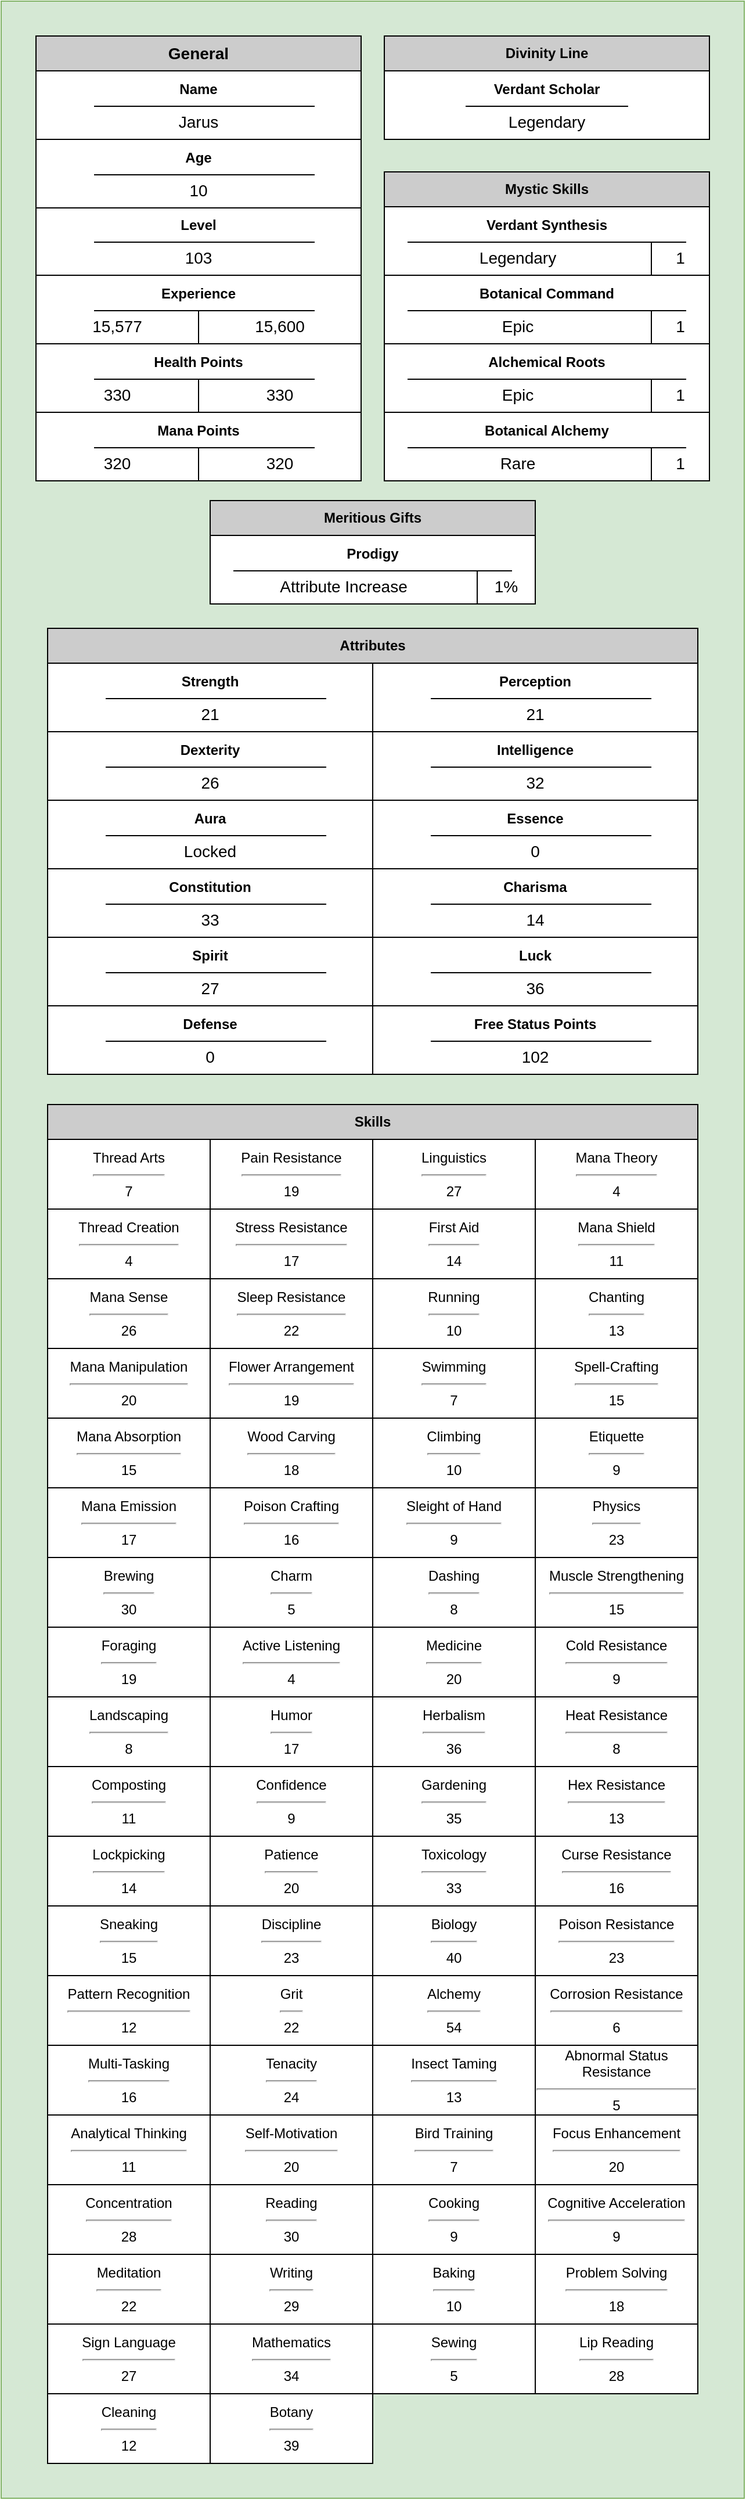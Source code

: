 <mxfile>
    <diagram id="DT52jx-p1epTQN54pfV6" name="Page-1">
        <mxGraphModel dx="808" dy="614" grid="1" gridSize="10" guides="1" tooltips="1" connect="1" arrows="1" fold="1" page="1" pageScale="1" pageWidth="850" pageHeight="1100" math="0" shadow="0">
            <root>
                <mxCell id="0"/>
                <mxCell id="1" parent="0"/>
                <mxCell id="2" value="" style="rounded=0;whiteSpace=wrap;html=1;fillColor=#FFFFFF;strokeColor=#82b366;" parent="1" vertex="1">
                    <mxGeometry x="40" y="40" width="640" height="2150" as="geometry"/>
                </mxCell>
                <mxCell id="3" value="" style="rounded=0;whiteSpace=wrap;html=1;fillColor=#d5e8d4;strokeColor=#82b366;" parent="1" vertex="1">
                    <mxGeometry x="40" y="40" width="640" height="2150" as="geometry"/>
                </mxCell>
                <mxCell id="4" value="&lt;b&gt;&lt;font style=&quot;font-size: 14px;&quot; color=&quot;#000000&quot;&gt;General&lt;/font&gt;&lt;/b&gt;" style="rounded=1;whiteSpace=wrap;html=1;fillColor=#CCCCCC;strokeColor=#000000;arcSize=0;" parent="1" vertex="1">
                    <mxGeometry x="70" y="70" width="280" height="30" as="geometry"/>
                </mxCell>
                <mxCell id="5" value="&lt;b&gt;Attributes&lt;/b&gt;" style="rounded=1;whiteSpace=wrap;html=1;fillColor=#CCCCCC;strokeColor=#000000;fontColor=#000000;arcSize=0;" parent="1" vertex="1">
                    <mxGeometry x="80" y="580" width="560" height="30" as="geometry"/>
                </mxCell>
                <mxCell id="6" value="&lt;b&gt;&lt;font color=&quot;#000000&quot;&gt;Divinity Line&lt;/font&gt;&lt;/b&gt;" style="rounded=1;whiteSpace=wrap;html=1;fillColor=#CCCCCC;strokeColor=#000000;arcSize=0;" parent="1" vertex="1">
                    <mxGeometry x="370" y="70" width="280" height="30" as="geometry"/>
                </mxCell>
                <mxCell id="7" value="&lt;font style=&quot;font-size: 14px;&quot; color=&quot;#000000&quot;&gt;Jarus&lt;/font&gt;" style="shape=partialRectangle;whiteSpace=wrap;html=1;bottom=1;right=1;left=1;top=0;fillColor=#FFFFFF;routingCenterX=-0.5;shadow=0;comic=0;strokeColor=#000000;fontSize=17;" parent="1" vertex="1">
                    <mxGeometry x="70" y="129" width="280" height="30" as="geometry"/>
                </mxCell>
                <mxCell id="8" value="&lt;font size=&quot;1&quot; style=&quot;&quot; color=&quot;#000000&quot;&gt;&lt;b style=&quot;font-size: 12px;&quot;&gt;Name&lt;/b&gt;&lt;/font&gt;" style="shape=partialRectangle;whiteSpace=wrap;html=1;bottom=1;right=1;left=1;top=0;fillColor=#FFFFFF;routingCenterX=-0.5;shadow=0;comic=0;strokeColor=#000000;fontSize=17;direction=west;" parent="1" vertex="1">
                    <mxGeometry x="70" y="100" width="280" height="30" as="geometry"/>
                </mxCell>
                <mxCell id="9" value="" style="line;strokeWidth=1;html=1;shadow=0;comic=0;strokeColor=#000000;fontSize=17;fillColor=#FFFFFF;" parent="1" vertex="1">
                    <mxGeometry x="120" y="130" width="190" height="1" as="geometry"/>
                </mxCell>
                <mxCell id="10" value="&lt;font style=&quot;font-size: 14px;&quot; color=&quot;#000000&quot;&gt;Legendary&lt;/font&gt;" style="shape=partialRectangle;whiteSpace=wrap;html=1;bottom=1;right=1;left=1;top=0;fillColor=#FFFFFF;routingCenterX=-0.5;shadow=0;comic=0;strokeColor=#000000;fontSize=17;" parent="1" vertex="1">
                    <mxGeometry x="370" y="129" width="280" height="30" as="geometry"/>
                </mxCell>
                <mxCell id="11" value="&lt;font size=&quot;1&quot; style=&quot;&quot; color=&quot;#000000&quot;&gt;&lt;b style=&quot;font-size: 12px;&quot;&gt;Verdant Scholar&lt;/b&gt;&lt;/font&gt;" style="shape=partialRectangle;whiteSpace=wrap;html=1;bottom=1;right=1;left=1;top=0;fillColor=#FFFFFF;routingCenterX=-0.5;shadow=0;comic=0;strokeColor=#000000;fontSize=17;direction=west;" parent="1" vertex="1">
                    <mxGeometry x="370" y="100" width="280" height="30" as="geometry"/>
                </mxCell>
                <mxCell id="12" value="" style="line;strokeWidth=1;html=1;shadow=0;comic=0;strokeColor=#000000;fontSize=17;fillColor=#FFFFFF;" parent="1" vertex="1">
                    <mxGeometry x="440" y="130" width="140" height="1" as="geometry"/>
                </mxCell>
                <mxCell id="13" value="&lt;font style=&quot;font-size: 14px;&quot; color=&quot;#000000&quot;&gt;103&lt;/font&gt;" style="shape=partialRectangle;whiteSpace=wrap;html=1;bottom=1;right=1;left=1;top=0;fillColor=#FFFFFF;routingCenterX=-0.5;shadow=0;comic=0;strokeColor=#000000;fontSize=17;" parent="1" vertex="1">
                    <mxGeometry x="70" y="246" width="280" height="30" as="geometry"/>
                </mxCell>
                <mxCell id="14" value="&lt;font size=&quot;1&quot; style=&quot;&quot; color=&quot;#000000&quot;&gt;&lt;b style=&quot;font-size: 12px;&quot;&gt;Level&lt;/b&gt;&lt;/font&gt;" style="shape=partialRectangle;whiteSpace=wrap;html=1;bottom=1;right=1;left=1;top=0;fillColor=#FFFFFF;routingCenterX=-0.5;shadow=0;comic=0;strokeColor=#000000;fontSize=17;direction=west;" parent="1" vertex="1">
                    <mxGeometry x="70" y="217" width="280" height="30" as="geometry"/>
                </mxCell>
                <mxCell id="15" value="" style="line;strokeWidth=1;html=1;shadow=0;comic=0;strokeColor=#000000;fontSize=17;fillColor=#FFFFFF;" parent="1" vertex="1">
                    <mxGeometry x="120" y="247" width="190" height="1" as="geometry"/>
                </mxCell>
                <mxCell id="16" value="15,600" style="shape=partialRectangle;whiteSpace=wrap;html=1;bottom=1;right=1;left=1;top=0;fillColor=#FFFFFF;routingCenterX=-0.5;shadow=0;comic=0;strokeColor=#000000;strokeWidth=1;fontSize=14;fontColor=#000000;" parent="1" vertex="1">
                    <mxGeometry x="210" y="305" width="140" height="30" as="geometry"/>
                </mxCell>
                <mxCell id="17" value="15,577" style="shape=partialRectangle;whiteSpace=wrap;html=1;bottom=1;right=1;left=1;top=0;fillColor=#FFFFFF;routingCenterX=-0.5;shadow=0;comic=0;strokeColor=#000000;strokeWidth=1;fontSize=14;fontColor=#000000;" parent="1" vertex="1">
                    <mxGeometry x="70" y="305" width="140" height="30" as="geometry"/>
                </mxCell>
                <mxCell id="18" value="" style="line;strokeWidth=1;html=1;shadow=0;comic=0;strokeColor=#000000;fontSize=17;fillColor=#FFFFFF;" parent="1" vertex="1">
                    <mxGeometry x="120" y="306" width="190" height="1" as="geometry"/>
                </mxCell>
                <mxCell id="19" value="&lt;font size=&quot;1&quot; style=&quot;&quot; color=&quot;#000000&quot;&gt;&lt;b style=&quot;font-size: 12px;&quot;&gt;Experience&lt;/b&gt;&lt;/font&gt;" style="shape=partialRectangle;whiteSpace=wrap;html=1;bottom=1;right=1;left=1;top=0;fillColor=#FFFFFF;routingCenterX=-0.5;shadow=0;comic=0;strokeColor=#000000;fontSize=17;direction=west;" parent="1" vertex="1">
                    <mxGeometry x="70" y="276" width="280" height="30" as="geometry"/>
                </mxCell>
                <mxCell id="20" value="330" style="shape=partialRectangle;whiteSpace=wrap;html=1;bottom=1;right=1;left=1;top=0;fillColor=#FFFFFF;routingCenterX=-0.5;shadow=0;comic=0;strokeColor=#000000;strokeWidth=1;fontSize=14;fontColor=#000000;" parent="1" vertex="1">
                    <mxGeometry x="210" y="364" width="140" height="30" as="geometry"/>
                </mxCell>
                <mxCell id="21" value="330" style="shape=partialRectangle;whiteSpace=wrap;html=1;bottom=1;right=1;left=1;top=0;fillColor=#FFFFFF;routingCenterX=-0.5;shadow=0;comic=0;strokeColor=#000000;strokeWidth=1;fontSize=14;fontColor=#000000;" parent="1" vertex="1">
                    <mxGeometry x="70" y="364" width="140" height="30" as="geometry"/>
                </mxCell>
                <mxCell id="22" value="" style="line;strokeWidth=1;html=1;shadow=0;comic=0;strokeColor=#000000;fontSize=17;fillColor=#FFFFFF;" parent="1" vertex="1">
                    <mxGeometry x="120" y="365" width="190" height="1" as="geometry"/>
                </mxCell>
                <mxCell id="23" value="&lt;font size=&quot;1&quot; style=&quot;&quot; color=&quot;#000000&quot;&gt;&lt;b style=&quot;font-size: 12px;&quot;&gt;Health Points&lt;/b&gt;&lt;/font&gt;" style="shape=partialRectangle;whiteSpace=wrap;html=1;bottom=1;right=1;left=1;top=0;fillColor=#FFFFFF;routingCenterX=-0.5;shadow=0;comic=0;strokeColor=#000000;fontSize=17;direction=west;" parent="1" vertex="1">
                    <mxGeometry x="70" y="335" width="280" height="30" as="geometry"/>
                </mxCell>
                <mxCell id="24" value="320" style="shape=partialRectangle;whiteSpace=wrap;html=1;bottom=1;right=1;left=1;top=0;fillColor=#FFFFFF;routingCenterX=-0.5;shadow=0;comic=0;strokeColor=#000000;strokeWidth=1;fontSize=14;fontColor=#000000;" parent="1" vertex="1">
                    <mxGeometry x="210" y="423" width="140" height="30" as="geometry"/>
                </mxCell>
                <mxCell id="25" value="320" style="shape=partialRectangle;whiteSpace=wrap;html=1;bottom=1;right=1;left=1;top=0;fillColor=#FFFFFF;routingCenterX=-0.5;shadow=0;comic=0;strokeColor=#000000;strokeWidth=1;fontSize=14;fontColor=#000000;" parent="1" vertex="1">
                    <mxGeometry x="70" y="423" width="140" height="30" as="geometry"/>
                </mxCell>
                <mxCell id="26" value="" style="line;strokeWidth=1;html=1;shadow=0;comic=0;strokeColor=#000000;fontSize=17;fillColor=#FFFFFF;" parent="1" vertex="1">
                    <mxGeometry x="120" y="424" width="190" height="1" as="geometry"/>
                </mxCell>
                <mxCell id="27" value="&lt;font size=&quot;1&quot; style=&quot;&quot; color=&quot;#000000&quot;&gt;&lt;b style=&quot;font-size: 12px;&quot;&gt;Mana Points&lt;/b&gt;&lt;/font&gt;" style="shape=partialRectangle;whiteSpace=wrap;html=1;bottom=1;right=1;left=1;top=0;fillColor=#FFFFFF;routingCenterX=-0.5;shadow=0;comic=0;strokeColor=#000000;fontSize=17;direction=west;" parent="1" vertex="1">
                    <mxGeometry x="70" y="394" width="280" height="30" as="geometry"/>
                </mxCell>
                <mxCell id="28" value="1" style="shape=partialRectangle;whiteSpace=wrap;html=1;bottom=1;right=1;left=1;top=0;fillColor=#FFFFFF;routingCenterX=-0.5;shadow=0;comic=0;strokeColor=#000000;strokeWidth=1;fontSize=14;fontColor=#000000;" parent="1" vertex="1">
                    <mxGeometry x="600" y="246" width="50" height="30" as="geometry"/>
                </mxCell>
                <mxCell id="29" value="Legendary" style="shape=partialRectangle;whiteSpace=wrap;html=1;bottom=1;right=1;left=1;top=0;fillColor=#FFFFFF;routingCenterX=-0.5;shadow=0;comic=0;strokeColor=#000000;strokeWidth=1;fontSize=14;fontColor=#000000;" parent="1" vertex="1">
                    <mxGeometry x="370" y="246" width="230" height="30" as="geometry"/>
                </mxCell>
                <mxCell id="30" value="&lt;font size=&quot;1&quot; style=&quot;&quot; color=&quot;#000000&quot;&gt;&lt;b style=&quot;font-size: 12px;&quot;&gt;Verdant Synthesis&lt;/b&gt;&lt;/font&gt;" style="shape=partialRectangle;whiteSpace=wrap;html=1;bottom=1;right=1;left=1;top=0;fillColor=#FFFFFF;routingCenterX=-0.5;shadow=0;comic=0;strokeColor=#000000;fontSize=17;direction=west;" parent="1" vertex="1">
                    <mxGeometry x="370" y="217" width="280" height="30" as="geometry"/>
                </mxCell>
                <mxCell id="31" value="" style="line;strokeWidth=1;html=1;shadow=0;comic=0;strokeColor=#000000;fontSize=17;fillColor=#FFFFFF;" parent="1" vertex="1">
                    <mxGeometry x="390" y="247" width="240" height="1" as="geometry"/>
                </mxCell>
                <mxCell id="32" value="1" style="shape=partialRectangle;whiteSpace=wrap;html=1;bottom=1;right=1;left=1;top=0;fillColor=#FFFFFF;routingCenterX=-0.5;shadow=0;comic=0;strokeColor=#000000;strokeWidth=1;fontSize=14;fontColor=#000000;" parent="1" vertex="1">
                    <mxGeometry x="600" y="305" width="50" height="30" as="geometry"/>
                </mxCell>
                <mxCell id="33" value="Epic" style="shape=partialRectangle;whiteSpace=wrap;html=1;bottom=1;right=1;left=1;top=0;fillColor=#FFFFFF;routingCenterX=-0.5;shadow=0;comic=0;strokeColor=#000000;strokeWidth=1;fontSize=14;fontColor=#000000;" parent="1" vertex="1">
                    <mxGeometry x="370" y="305" width="230" height="30" as="geometry"/>
                </mxCell>
                <mxCell id="34" value="&lt;font size=&quot;1&quot; style=&quot;&quot; color=&quot;#000000&quot;&gt;&lt;b style=&quot;font-size: 12px;&quot;&gt;Botanical Command&lt;/b&gt;&lt;/font&gt;" style="shape=partialRectangle;whiteSpace=wrap;html=1;bottom=1;right=1;left=1;top=0;fillColor=#FFFFFF;routingCenterX=-0.5;shadow=0;comic=0;strokeColor=#000000;fontSize=17;direction=west;" parent="1" vertex="1">
                    <mxGeometry x="370" y="276" width="280" height="30" as="geometry"/>
                </mxCell>
                <mxCell id="35" value="" style="line;strokeWidth=1;html=1;shadow=0;comic=0;strokeColor=#000000;fontSize=17;fillColor=#FFFFFF;" parent="1" vertex="1">
                    <mxGeometry x="390" y="306" width="240" height="1" as="geometry"/>
                </mxCell>
                <mxCell id="36" value="1" style="shape=partialRectangle;whiteSpace=wrap;html=1;bottom=1;right=1;left=1;top=0;fillColor=#FFFFFF;routingCenterX=-0.5;shadow=0;comic=0;strokeColor=#000000;strokeWidth=1;fontSize=14;fontColor=#000000;" parent="1" vertex="1">
                    <mxGeometry x="600" y="364" width="50" height="30" as="geometry"/>
                </mxCell>
                <mxCell id="37" value="Epic" style="shape=partialRectangle;whiteSpace=wrap;html=1;bottom=1;right=1;left=1;top=0;fillColor=#FFFFFF;routingCenterX=-0.5;shadow=0;comic=0;strokeColor=#000000;strokeWidth=1;fontSize=14;fontColor=#000000;" parent="1" vertex="1">
                    <mxGeometry x="370" y="364" width="230" height="30" as="geometry"/>
                </mxCell>
                <mxCell id="38" value="&lt;font size=&quot;1&quot; style=&quot;&quot; color=&quot;#000000&quot;&gt;&lt;b style=&quot;font-size: 12px;&quot;&gt;Alchemical Roots&lt;/b&gt;&lt;/font&gt;" style="shape=partialRectangle;whiteSpace=wrap;html=1;bottom=1;right=1;left=1;top=0;fillColor=#FFFFFF;routingCenterX=-0.5;shadow=0;comic=0;strokeColor=#000000;fontSize=17;direction=west;" parent="1" vertex="1">
                    <mxGeometry x="370" y="335" width="280" height="30" as="geometry"/>
                </mxCell>
                <mxCell id="39" value="" style="line;strokeWidth=1;html=1;shadow=0;comic=0;strokeColor=#000000;fontSize=17;fillColor=#FFFFFF;" parent="1" vertex="1">
                    <mxGeometry x="390" y="365" width="240" height="1" as="geometry"/>
                </mxCell>
                <mxCell id="40" value="&lt;b&gt;&lt;font color=&quot;#000000&quot;&gt;Mystic Skills&lt;/font&gt;&lt;/b&gt;" style="rounded=1;whiteSpace=wrap;html=1;fillColor=#CCCCCC;strokeColor=#000000;arcSize=0;" parent="1" vertex="1">
                    <mxGeometry x="370" y="187" width="280" height="30" as="geometry"/>
                </mxCell>
                <mxCell id="41" value="&lt;font style=&quot;font-size: 14px;&quot; color=&quot;#000000&quot;&gt;21&lt;/font&gt;" style="shape=partialRectangle;whiteSpace=wrap;html=1;bottom=1;right=1;left=1;top=0;fillColor=#FFFFFF;routingCenterX=-0.5;shadow=0;comic=0;strokeColor=#000000;fontSize=17;" parent="1" vertex="1">
                    <mxGeometry x="80" y="639" width="280" height="30" as="geometry"/>
                </mxCell>
                <mxCell id="42" value="&lt;font size=&quot;1&quot; style=&quot;&quot; color=&quot;#000000&quot;&gt;&lt;b style=&quot;font-size: 12px;&quot;&gt;Strength&lt;/b&gt;&lt;/font&gt;" style="shape=partialRectangle;whiteSpace=wrap;html=1;bottom=1;right=1;left=1;top=0;fillColor=#FFFFFF;routingCenterX=-0.5;shadow=0;comic=0;strokeColor=#000000;fontSize=17;direction=west;" parent="1" vertex="1">
                    <mxGeometry x="80" y="610" width="280" height="30" as="geometry"/>
                </mxCell>
                <mxCell id="43" value="" style="line;strokeWidth=1;html=1;shadow=0;comic=0;strokeColor=#000000;fontSize=17;fillColor=#FFFFFF;" parent="1" vertex="1">
                    <mxGeometry x="130" y="640" width="190" height="1" as="geometry"/>
                </mxCell>
                <mxCell id="44" value="&lt;font color=&quot;#000000&quot;&gt;&lt;span style=&quot;font-size: 14px;&quot;&gt;26&lt;/span&gt;&lt;/font&gt;" style="shape=partialRectangle;whiteSpace=wrap;html=1;bottom=1;right=1;left=1;top=0;fillColor=#FFFFFF;routingCenterX=-0.5;shadow=0;comic=0;strokeColor=#000000;fontSize=17;" parent="1" vertex="1">
                    <mxGeometry x="80" y="698" width="280" height="30" as="geometry"/>
                </mxCell>
                <mxCell id="45" value="&lt;font size=&quot;1&quot; style=&quot;&quot; color=&quot;#000000&quot;&gt;&lt;b style=&quot;font-size: 12px;&quot;&gt;Dexterity&lt;/b&gt;&lt;/font&gt;" style="shape=partialRectangle;whiteSpace=wrap;html=1;bottom=1;right=1;left=1;top=0;fillColor=#FFFFFF;routingCenterX=-0.5;shadow=0;comic=0;strokeColor=#000000;fontSize=17;direction=west;" parent="1" vertex="1">
                    <mxGeometry x="80" y="669" width="280" height="30" as="geometry"/>
                </mxCell>
                <mxCell id="46" value="" style="line;strokeWidth=1;html=1;shadow=0;comic=0;strokeColor=#000000;fontSize=17;fillColor=#FFFFFF;" parent="1" vertex="1">
                    <mxGeometry x="130" y="699" width="190" height="1" as="geometry"/>
                </mxCell>
                <mxCell id="47" value="&lt;font style=&quot;font-size: 14px;&quot; color=&quot;#000000&quot;&gt;Locked&lt;/font&gt;" style="shape=partialRectangle;whiteSpace=wrap;html=1;bottom=1;right=1;left=1;top=0;fillColor=#FFFFFF;routingCenterX=-0.5;shadow=0;comic=0;strokeColor=#000000;fontSize=17;" parent="1" vertex="1">
                    <mxGeometry x="80" y="757" width="280" height="30" as="geometry"/>
                </mxCell>
                <mxCell id="48" value="&lt;font size=&quot;1&quot; style=&quot;&quot; color=&quot;#000000&quot;&gt;&lt;b style=&quot;font-size: 12px;&quot;&gt;Aura&lt;/b&gt;&lt;/font&gt;" style="shape=partialRectangle;whiteSpace=wrap;html=1;bottom=1;right=1;left=1;top=0;fillColor=#FFFFFF;routingCenterX=-0.5;shadow=0;comic=0;strokeColor=#000000;fontSize=17;direction=west;" parent="1" vertex="1">
                    <mxGeometry x="80" y="728" width="280" height="30" as="geometry"/>
                </mxCell>
                <mxCell id="49" value="" style="line;strokeWidth=1;html=1;shadow=0;comic=0;strokeColor=#000000;fontSize=17;fillColor=#FFFFFF;" parent="1" vertex="1">
                    <mxGeometry x="130" y="758" width="190" height="1" as="geometry"/>
                </mxCell>
                <mxCell id="50" value="&lt;font style=&quot;font-size: 14px;&quot; color=&quot;#000000&quot;&gt;21&lt;/font&gt;" style="shape=partialRectangle;whiteSpace=wrap;html=1;bottom=1;right=1;left=1;top=0;fillColor=#FFFFFF;routingCenterX=-0.5;shadow=0;comic=0;strokeColor=#000000;fontSize=17;" parent="1" vertex="1">
                    <mxGeometry x="360" y="639" width="280" height="30" as="geometry"/>
                </mxCell>
                <mxCell id="51" value="&lt;font size=&quot;1&quot; style=&quot;&quot; color=&quot;#000000&quot;&gt;&lt;b style=&quot;font-size: 12px;&quot;&gt;Perception&lt;/b&gt;&lt;/font&gt;" style="shape=partialRectangle;whiteSpace=wrap;html=1;bottom=1;right=1;left=1;top=0;fillColor=#FFFFFF;routingCenterX=-0.5;shadow=0;comic=0;strokeColor=#000000;fontSize=17;direction=west;gradientColor=none;gradientDirection=west;" parent="1" vertex="1">
                    <mxGeometry x="360" y="610" width="280" height="30" as="geometry"/>
                </mxCell>
                <mxCell id="52" value="" style="line;strokeWidth=1;html=1;shadow=0;comic=0;strokeColor=#000000;fontSize=17;fillColor=#FFFFFF;" parent="1" vertex="1">
                    <mxGeometry x="410" y="640" width="190" height="1" as="geometry"/>
                </mxCell>
                <mxCell id="53" value="&lt;font style=&quot;font-size: 14px;&quot; color=&quot;#000000&quot;&gt;32&lt;/font&gt;" style="shape=partialRectangle;whiteSpace=wrap;html=1;bottom=1;right=1;left=1;top=0;fillColor=#FFFFFF;routingCenterX=-0.5;shadow=0;comic=0;strokeColor=#000000;fontSize=17;" parent="1" vertex="1">
                    <mxGeometry x="360" y="698" width="280" height="30" as="geometry"/>
                </mxCell>
                <mxCell id="54" value="&lt;font size=&quot;1&quot; style=&quot;&quot; color=&quot;#000000&quot;&gt;&lt;b style=&quot;font-size: 12px;&quot;&gt;Intelligence&lt;/b&gt;&lt;/font&gt;" style="shape=partialRectangle;whiteSpace=wrap;html=1;bottom=1;right=1;left=1;top=0;fillColor=#FFFFFF;routingCenterX=-0.5;shadow=0;comic=0;strokeColor=#000000;fontSize=17;direction=west;" parent="1" vertex="1">
                    <mxGeometry x="360" y="669" width="280" height="30" as="geometry"/>
                </mxCell>
                <mxCell id="55" value="" style="line;strokeWidth=1;html=1;shadow=0;comic=0;strokeColor=#000000;fontSize=17;fillColor=#FFFFFF;" parent="1" vertex="1">
                    <mxGeometry x="410" y="699" width="190" height="1" as="geometry"/>
                </mxCell>
                <mxCell id="56" value="&lt;font style=&quot;font-size: 14px;&quot; color=&quot;#000000&quot;&gt;0&lt;/font&gt;" style="shape=partialRectangle;whiteSpace=wrap;html=1;bottom=1;right=1;left=1;top=0;fillColor=#FFFFFF;routingCenterX=-0.5;shadow=0;comic=0;strokeColor=#000000;fontSize=17;" parent="1" vertex="1">
                    <mxGeometry x="360" y="757" width="280" height="30" as="geometry"/>
                </mxCell>
                <mxCell id="57" value="&lt;font size=&quot;1&quot; style=&quot;&quot; color=&quot;#000000&quot;&gt;&lt;b style=&quot;font-size: 12px;&quot;&gt;Essence&lt;/b&gt;&lt;/font&gt;" style="shape=partialRectangle;whiteSpace=wrap;html=1;bottom=1;right=1;left=1;top=0;fillColor=#FFFFFF;routingCenterX=-0.5;shadow=0;comic=0;strokeColor=#000000;fontSize=17;direction=west;" parent="1" vertex="1">
                    <mxGeometry x="360" y="728" width="280" height="30" as="geometry"/>
                </mxCell>
                <mxCell id="58" value="" style="line;strokeWidth=1;html=1;shadow=0;comic=0;strokeColor=#000000;fontSize=17;fillColor=#FFFFFF;" parent="1" vertex="1">
                    <mxGeometry x="410" y="758" width="190" height="1" as="geometry"/>
                </mxCell>
                <mxCell id="59" value="&lt;font style=&quot;font-size: 14px;&quot; color=&quot;#000000&quot;&gt;33&lt;/font&gt;" style="shape=partialRectangle;whiteSpace=wrap;html=1;bottom=1;right=1;left=1;top=0;fillColor=#FFFFFF;routingCenterX=-0.5;shadow=0;comic=0;strokeColor=#000000;fontSize=17;" parent="1" vertex="1">
                    <mxGeometry x="80" y="816" width="280" height="30" as="geometry"/>
                </mxCell>
                <mxCell id="60" value="&lt;font size=&quot;1&quot; style=&quot;&quot; color=&quot;#000000&quot;&gt;&lt;b style=&quot;font-size: 12px;&quot;&gt;Constitution&lt;/b&gt;&lt;/font&gt;" style="shape=partialRectangle;whiteSpace=wrap;html=1;bottom=1;right=1;left=1;top=0;fillColor=#FFFFFF;routingCenterX=-0.5;shadow=0;comic=0;strokeColor=#000000;fontSize=17;direction=west;" parent="1" vertex="1">
                    <mxGeometry x="80" y="787" width="280" height="30" as="geometry"/>
                </mxCell>
                <mxCell id="61" value="" style="line;strokeWidth=1;html=1;shadow=0;comic=0;strokeColor=#000000;fontSize=17;fillColor=#FFFFFF;" parent="1" vertex="1">
                    <mxGeometry x="130" y="817" width="190" height="1" as="geometry"/>
                </mxCell>
                <mxCell id="62" value="&lt;font color=&quot;#000000&quot;&gt;&lt;span style=&quot;font-size: 14px;&quot;&gt;27&lt;/span&gt;&lt;/font&gt;" style="shape=partialRectangle;whiteSpace=wrap;html=1;bottom=1;right=1;left=1;top=0;fillColor=#FFFFFF;routingCenterX=-0.5;shadow=0;comic=0;strokeColor=#000000;fontSize=17;" parent="1" vertex="1">
                    <mxGeometry x="80" y="875" width="280" height="30" as="geometry"/>
                </mxCell>
                <mxCell id="63" value="&lt;font size=&quot;1&quot; style=&quot;&quot; color=&quot;#000000&quot;&gt;&lt;b style=&quot;font-size: 12px;&quot;&gt;Spirit&lt;/b&gt;&lt;/font&gt;" style="shape=partialRectangle;whiteSpace=wrap;html=1;bottom=1;right=1;left=1;top=0;fillColor=#FFFFFF;routingCenterX=-0.5;shadow=0;comic=0;strokeColor=#000000;fontSize=17;direction=west;" parent="1" vertex="1">
                    <mxGeometry x="80" y="846" width="280" height="30" as="geometry"/>
                </mxCell>
                <mxCell id="64" value="" style="line;strokeWidth=1;html=1;shadow=0;comic=0;strokeColor=#000000;fontSize=17;fillColor=#FFFFFF;" parent="1" vertex="1">
                    <mxGeometry x="130" y="876" width="190" height="1" as="geometry"/>
                </mxCell>
                <mxCell id="65" value="&lt;font style=&quot;font-size: 14px;&quot; color=&quot;#000000&quot;&gt;0&lt;/font&gt;" style="shape=partialRectangle;whiteSpace=wrap;html=1;bottom=1;right=1;left=1;top=0;fillColor=#FFFFFF;routingCenterX=-0.5;shadow=0;comic=0;strokeColor=#000000;fontSize=17;" parent="1" vertex="1">
                    <mxGeometry x="80" y="934" width="280" height="30" as="geometry"/>
                </mxCell>
                <mxCell id="66" value="&lt;font size=&quot;1&quot; style=&quot;&quot; color=&quot;#000000&quot;&gt;&lt;b style=&quot;font-size: 12px;&quot;&gt;Defense&lt;/b&gt;&lt;/font&gt;" style="shape=partialRectangle;whiteSpace=wrap;html=1;bottom=1;right=1;left=1;top=0;fillColor=#FFFFFF;routingCenterX=-0.5;shadow=0;comic=0;strokeColor=#000000;fontSize=17;direction=west;" parent="1" vertex="1">
                    <mxGeometry x="80" y="905" width="280" height="30" as="geometry"/>
                </mxCell>
                <mxCell id="67" value="" style="line;strokeWidth=1;html=1;shadow=0;comic=0;strokeColor=#000000;fontSize=17;fillColor=#FFFFFF;" parent="1" vertex="1">
                    <mxGeometry x="130" y="935" width="190" height="1" as="geometry"/>
                </mxCell>
                <mxCell id="68" value="&lt;font style=&quot;font-size: 14px;&quot; color=&quot;#000000&quot;&gt;14&lt;/font&gt;" style="shape=partialRectangle;whiteSpace=wrap;html=1;bottom=1;right=1;left=1;top=0;fillColor=#FFFFFF;routingCenterX=-0.5;shadow=0;comic=0;strokeColor=#000000;fontSize=17;" parent="1" vertex="1">
                    <mxGeometry x="360" y="816" width="280" height="30" as="geometry"/>
                </mxCell>
                <mxCell id="69" value="&lt;font size=&quot;1&quot; style=&quot;&quot; color=&quot;#000000&quot;&gt;&lt;b style=&quot;font-size: 12px;&quot;&gt;Charisma&lt;/b&gt;&lt;/font&gt;" style="shape=partialRectangle;whiteSpace=wrap;html=1;bottom=1;right=1;left=1;top=0;fillColor=#FFFFFF;routingCenterX=-0.5;shadow=0;comic=0;strokeColor=#000000;fontSize=17;direction=west;" parent="1" vertex="1">
                    <mxGeometry x="360" y="787" width="280" height="30" as="geometry"/>
                </mxCell>
                <mxCell id="70" value="" style="line;strokeWidth=1;html=1;shadow=0;comic=0;strokeColor=#000000;fontSize=17;fillColor=#FFFFFF;" parent="1" vertex="1">
                    <mxGeometry x="410" y="817" width="190" height="1" as="geometry"/>
                </mxCell>
                <mxCell id="71" value="&lt;font style=&quot;font-size: 14px;&quot; color=&quot;#000000&quot;&gt;36&lt;/font&gt;" style="shape=partialRectangle;whiteSpace=wrap;html=1;bottom=1;right=1;left=1;top=0;fillColor=#FFFFFF;routingCenterX=-0.5;shadow=0;comic=0;strokeColor=#000000;fontSize=17;" parent="1" vertex="1">
                    <mxGeometry x="360" y="875" width="280" height="30" as="geometry"/>
                </mxCell>
                <mxCell id="72" value="&lt;font size=&quot;1&quot; style=&quot;&quot; color=&quot;#000000&quot;&gt;&lt;b style=&quot;font-size: 12px;&quot;&gt;Luck&lt;/b&gt;&lt;/font&gt;" style="shape=partialRectangle;whiteSpace=wrap;html=1;bottom=1;right=1;left=1;top=0;fillColor=#FFFFFF;routingCenterX=-0.5;shadow=0;comic=0;strokeColor=#000000;fontSize=17;direction=west;" parent="1" vertex="1">
                    <mxGeometry x="360" y="846" width="280" height="30" as="geometry"/>
                </mxCell>
                <mxCell id="73" value="" style="line;strokeWidth=1;html=1;shadow=0;comic=0;strokeColor=#000000;fontSize=17;fillColor=#FFFFFF;" parent="1" vertex="1">
                    <mxGeometry x="410" y="876" width="190" height="1" as="geometry"/>
                </mxCell>
                <mxCell id="74" value="&lt;font style=&quot;font-size: 14px;&quot; color=&quot;#000000&quot;&gt;102&lt;/font&gt;" style="shape=partialRectangle;whiteSpace=wrap;html=1;bottom=1;right=1;left=1;top=0;fillColor=#FFFFFF;routingCenterX=-0.5;shadow=0;comic=0;strokeColor=#000000;fontSize=17;" parent="1" vertex="1">
                    <mxGeometry x="360" y="934" width="280" height="30" as="geometry"/>
                </mxCell>
                <mxCell id="75" value="&lt;font size=&quot;1&quot; style=&quot;&quot; color=&quot;#000000&quot;&gt;&lt;b style=&quot;font-size: 12px;&quot;&gt;Free Status Points&lt;/b&gt;&lt;/font&gt;" style="shape=partialRectangle;whiteSpace=wrap;html=1;bottom=1;right=1;left=1;top=0;fillColor=#FFFFFF;routingCenterX=-0.5;shadow=0;comic=0;strokeColor=#000000;fontSize=17;direction=west;" parent="1" vertex="1">
                    <mxGeometry x="360" y="905" width="280" height="30" as="geometry"/>
                </mxCell>
                <mxCell id="76" value="" style="line;strokeWidth=1;html=1;shadow=0;comic=0;strokeColor=#000000;fontSize=17;fillColor=#FFFFFF;" parent="1" vertex="1">
                    <mxGeometry x="410" y="935" width="190" height="1" as="geometry"/>
                </mxCell>
                <mxCell id="77" value="&lt;b&gt;Skills&lt;/b&gt;" style="rounded=1;whiteSpace=wrap;html=1;fillColor=#CCCCCC;strokeColor=#000000;fontColor=#000000;arcSize=0;" parent="1" vertex="1">
                    <mxGeometry x="80" y="990" width="560" height="30" as="geometry"/>
                </mxCell>
                <mxCell id="78" value="1" style="shape=partialRectangle;whiteSpace=wrap;html=1;bottom=1;right=1;left=1;top=0;fillColor=#FFFFFF;routingCenterX=-0.5;shadow=0;comic=0;strokeColor=#000000;strokeWidth=1;fontSize=14;fontColor=#000000;" parent="1" vertex="1">
                    <mxGeometry x="600" y="423" width="50" height="30" as="geometry"/>
                </mxCell>
                <mxCell id="79" value="Rare" style="shape=partialRectangle;whiteSpace=wrap;html=1;bottom=1;right=1;left=1;top=0;fillColor=#FFFFFF;routingCenterX=-0.5;shadow=0;comic=0;strokeColor=#000000;strokeWidth=1;fontSize=14;fontColor=#000000;" parent="1" vertex="1">
                    <mxGeometry x="370" y="423" width="230" height="30" as="geometry"/>
                </mxCell>
                <mxCell id="80" value="&lt;font size=&quot;1&quot; style=&quot;&quot; color=&quot;#000000&quot;&gt;&lt;b style=&quot;font-size: 12px;&quot;&gt;Botanical Alchemy&lt;/b&gt;&lt;/font&gt;" style="shape=partialRectangle;whiteSpace=wrap;html=1;bottom=1;right=1;left=1;top=0;fillColor=#FFFFFF;routingCenterX=-0.5;shadow=0;comic=0;strokeColor=#000000;fontSize=17;direction=west;" parent="1" vertex="1">
                    <mxGeometry x="370" y="394" width="280" height="30" as="geometry"/>
                </mxCell>
                <mxCell id="81" value="" style="line;strokeWidth=1;html=1;shadow=0;comic=0;strokeColor=#000000;fontSize=17;fillColor=#FFFFFF;" parent="1" vertex="1">
                    <mxGeometry x="390" y="424" width="240" height="1" as="geometry"/>
                </mxCell>
                <mxCell id="86" value="&lt;font style=&quot;font-size: 14px;&quot; color=&quot;#000000&quot;&gt;10&lt;/font&gt;" style="shape=partialRectangle;whiteSpace=wrap;html=1;bottom=1;right=1;left=1;top=0;fillColor=#FFFFFF;routingCenterX=-0.5;shadow=0;comic=0;strokeColor=#000000;fontSize=17;" parent="1" vertex="1">
                    <mxGeometry x="70" y="188" width="280" height="30" as="geometry"/>
                </mxCell>
                <mxCell id="87" value="&lt;font size=&quot;1&quot; style=&quot;&quot; color=&quot;#000000&quot;&gt;&lt;b style=&quot;font-size: 12px;&quot;&gt;Age&lt;/b&gt;&lt;/font&gt;" style="shape=partialRectangle;whiteSpace=wrap;html=1;bottom=1;right=1;left=1;top=0;fillColor=#FFFFFF;routingCenterX=-0.5;shadow=0;comic=0;strokeColor=#000000;fontSize=17;direction=west;" parent="1" vertex="1">
                    <mxGeometry x="70" y="159" width="280" height="30" as="geometry"/>
                </mxCell>
                <mxCell id="88" value="" style="line;strokeWidth=1;html=1;shadow=0;comic=0;strokeColor=#000000;fontSize=17;fillColor=#FFFFFF;" parent="1" vertex="1">
                    <mxGeometry x="120" y="189" width="190" height="1" as="geometry"/>
                </mxCell>
                <mxCell id="182" value="1%" style="shape=partialRectangle;whiteSpace=wrap;html=1;bottom=1;right=1;left=1;top=0;fillColor=#FFFFFF;routingCenterX=-0.5;shadow=0;comic=0;strokeColor=#000000;strokeWidth=1;fontSize=14;fontColor=#000000;" parent="1" vertex="1">
                    <mxGeometry x="450" y="529" width="50" height="30" as="geometry"/>
                </mxCell>
                <mxCell id="183" value="Attribute Increase" style="shape=partialRectangle;whiteSpace=wrap;html=1;bottom=1;right=1;left=1;top=0;fillColor=#FFFFFF;routingCenterX=-0.5;shadow=0;comic=0;strokeColor=#000000;strokeWidth=1;fontSize=14;fontColor=#000000;" parent="1" vertex="1">
                    <mxGeometry x="220" y="529" width="230" height="30" as="geometry"/>
                </mxCell>
                <mxCell id="184" value="&lt;font size=&quot;1&quot; style=&quot;&quot; color=&quot;#000000&quot;&gt;&lt;b style=&quot;font-size: 12px;&quot;&gt;Prodigy&lt;/b&gt;&lt;/font&gt;" style="shape=partialRectangle;whiteSpace=wrap;html=1;bottom=1;right=1;left=1;top=0;fillColor=#FFFFFF;routingCenterX=-0.5;shadow=0;comic=0;strokeColor=#000000;fontSize=17;direction=west;" parent="1" vertex="1">
                    <mxGeometry x="220" y="500" width="280" height="30" as="geometry"/>
                </mxCell>
                <mxCell id="185" value="" style="line;strokeWidth=1;html=1;shadow=0;comic=0;strokeColor=#000000;fontSize=17;fillColor=#FFFFFF;" parent="1" vertex="1">
                    <mxGeometry x="240" y="530" width="240" height="1" as="geometry"/>
                </mxCell>
                <mxCell id="187" value="&lt;b&gt;Meritious Gifts&lt;/b&gt;" style="rounded=1;whiteSpace=wrap;html=1;fillColor=#CCCCCC;strokeColor=#000000;fontColor=#000000;arcSize=0;" parent="1" vertex="1">
                    <mxGeometry x="220" y="470" width="280" height="30" as="geometry"/>
                </mxCell>
                <UserObject label="%Skill%&lt;hr&gt;%Level%" Skill="Thread Arts" Level="7" Experience="28" placeholders="1" id="410">
                    <mxCell style="shape=partialRectangle;whiteSpace=wrap;html=1;shadow=0;comic=0;pointerEvents=1;strokeColor=#000000;strokeWidth=1;fontFamily=Helvetica;fontSize=12;fillColor=#FFFFFF;fontColor=#000000;" parent="1" vertex="1">
                        <mxGeometry x="80" y="1020" width="140" height="60" as="geometry"/>
                    </mxCell>
                </UserObject>
                <UserObject label="%Skill%&lt;hr&gt;%Level%" Skill="Thread Creation" Level="4" Experience="10" placeholders="1" id="411">
                    <mxCell style="shape=partialRectangle;whiteSpace=wrap;html=1;shadow=0;comic=0;pointerEvents=1;strokeColor=#000000;strokeWidth=1;fontFamily=Helvetica;fontSize=12;fillColor=#FFFFFF;fontColor=#000000;" parent="1" vertex="1">
                        <mxGeometry x="80" y="1080" width="140" height="60" as="geometry"/>
                    </mxCell>
                </UserObject>
                <UserObject label="%Skill%&lt;hr&gt;%Level%" Skill="Mana Sense" Level="26" Experience="351" placeholders="1" id="412">
                    <mxCell style="shape=partialRectangle;whiteSpace=wrap;html=1;shadow=0;comic=0;pointerEvents=1;strokeColor=#000000;strokeWidth=1;fontFamily=Helvetica;fontSize=12;fillColor=#FFFFFF;fontColor=#000000;" parent="1" vertex="1">
                        <mxGeometry x="80" y="1140" width="140" height="60" as="geometry"/>
                    </mxCell>
                </UserObject>
                <UserObject label="%Skill%&lt;hr&gt;%Level%" Skill="Mana Manipulation" Level="20" Experience="210" placeholders="1" id="413">
                    <mxCell style="shape=partialRectangle;whiteSpace=wrap;html=1;shadow=0;comic=0;pointerEvents=1;strokeColor=#000000;strokeWidth=1;fontFamily=Helvetica;fontSize=12;fillColor=#FFFFFF;fontColor=#000000;" parent="1" vertex="1">
                        <mxGeometry x="80" y="1200" width="140" height="60" as="geometry"/>
                    </mxCell>
                </UserObject>
                <UserObject label="%Skill%&lt;hr&gt;%Level%" Skill="Mana Absorption" Level="15" Experience="120" placeholders="1" id="414">
                    <mxCell style="shape=partialRectangle;whiteSpace=wrap;html=1;shadow=0;comic=0;pointerEvents=1;strokeColor=#000000;strokeWidth=1;fontFamily=Helvetica;fontSize=12;fillColor=#FFFFFF;fontColor=#000000;" parent="1" vertex="1">
                        <mxGeometry x="80" y="1260" width="140" height="60" as="geometry"/>
                    </mxCell>
                </UserObject>
                <UserObject label="%Skill%&lt;hr&gt;%Level%" Skill="Mana Emission" Level="17" Experience="153" placeholders="1" id="415">
                    <mxCell style="shape=partialRectangle;whiteSpace=wrap;html=1;shadow=0;comic=0;pointerEvents=1;strokeColor=#000000;strokeWidth=1;fontFamily=Helvetica;fontSize=12;fillColor=#FFFFFF;fontColor=#000000;" parent="1" vertex="1">
                        <mxGeometry x="80" y="1320" width="140" height="60" as="geometry"/>
                    </mxCell>
                </UserObject>
                <UserObject label="%Skill%&lt;hr&gt;%Level%" Skill="Mana Theory" Level="4" Experience="10" placeholders="1" id="416">
                    <mxCell style="shape=partialRectangle;whiteSpace=wrap;html=1;shadow=0;comic=0;pointerEvents=1;strokeColor=#000000;strokeWidth=1;fontFamily=Helvetica;fontSize=12;fillColor=#FFFFFF;fontColor=#000000;" parent="1" vertex="1">
                        <mxGeometry x="500" y="1020" width="140" height="60" as="geometry"/>
                    </mxCell>
                </UserObject>
                <UserObject label="%Skill%&lt;hr&gt;%Level%" Skill="Mana Shield" Level="11" Experience="66" placeholders="1" id="417">
                    <mxCell style="shape=partialRectangle;whiteSpace=wrap;html=1;shadow=0;comic=0;pointerEvents=1;strokeColor=#000000;strokeWidth=1;fontFamily=Helvetica;fontSize=12;fillColor=#FFFFFF;fontColor=#000000;" parent="1" vertex="1">
                        <mxGeometry x="500" y="1080" width="140" height="60" as="geometry"/>
                    </mxCell>
                </UserObject>
                <UserObject label="%Skill%&lt;hr&gt;%Level%" Skill="Chanting" Level="13" Experience="91" placeholders="1" id="418">
                    <mxCell style="shape=partialRectangle;whiteSpace=wrap;html=1;shadow=0;comic=0;pointerEvents=1;strokeColor=#000000;strokeWidth=1;fontFamily=Helvetica;fontSize=12;fillColor=#FFFFFF;fontColor=#000000;" parent="1" vertex="1">
                        <mxGeometry x="500" y="1140" width="140" height="60" as="geometry"/>
                    </mxCell>
                </UserObject>
                <UserObject label="%Skill%&lt;hr&gt;%Level%" Skill="Spell-Crafting" Level="15" Experience="120" placeholders="1" id="419">
                    <mxCell style="shape=partialRectangle;whiteSpace=wrap;html=1;shadow=0;comic=0;pointerEvents=1;strokeColor=#000000;strokeWidth=1;fontFamily=Helvetica;fontSize=12;fillColor=#FFFFFF;fontColor=#000000;" parent="1" vertex="1">
                        <mxGeometry x="500" y="1200" width="140" height="60" as="geometry"/>
                    </mxCell>
                </UserObject>
                <UserObject label="%Skill%&lt;hr&gt;%Level%" Skill="Etiquette" Level="9" Experience="45" placeholders="1" id="420">
                    <mxCell style="shape=partialRectangle;whiteSpace=wrap;html=1;shadow=0;comic=0;pointerEvents=1;strokeColor=#000000;strokeWidth=1;fontFamily=Helvetica;fontSize=12;fillColor=#FFFFFF;fontColor=#000000;" parent="1" vertex="1">
                        <mxGeometry x="500" y="1260" width="140" height="60" as="geometry"/>
                    </mxCell>
                </UserObject>
                <UserObject label="%Skill%&lt;hr&gt;%Level%" Skill="Physics" Level="23" Experience="276" placeholders="1" id="421">
                    <mxCell style="shape=partialRectangle;whiteSpace=wrap;html=1;shadow=0;comic=0;pointerEvents=1;strokeColor=#000000;strokeWidth=1;fontFamily=Helvetica;fontSize=12;fillColor=#FFFFFF;fontColor=#000000;" parent="1" vertex="1">
                        <mxGeometry x="500" y="1320" width="140" height="60" as="geometry"/>
                    </mxCell>
                </UserObject>
                <UserObject label="%Skill%&lt;hr&gt;%Level%" Skill="Muscle Strengthening" Level="15" Experience="120" placeholders="1" id="422">
                    <mxCell style="shape=partialRectangle;whiteSpace=wrap;html=1;shadow=0;comic=0;pointerEvents=1;strokeColor=#000000;strokeWidth=1;fontFamily=Helvetica;fontSize=12;fillColor=#FFFFFF;fontColor=#000000;" parent="1" vertex="1">
                        <mxGeometry x="500" y="1380" width="140" height="60" as="geometry"/>
                    </mxCell>
                </UserObject>
                <UserObject label="%Skill%&lt;hr&gt;%Level%" Skill="Cold Resistance" Level="9" Experience="45" placeholders="1" id="423">
                    <mxCell style="shape=partialRectangle;whiteSpace=wrap;html=1;shadow=0;comic=0;pointerEvents=1;strokeColor=#000000;strokeWidth=1;fontFamily=Helvetica;fontSize=12;fillColor=#FFFFFF;fontColor=#000000;" parent="1" vertex="1">
                        <mxGeometry x="500" y="1440" width="140" height="60" as="geometry"/>
                    </mxCell>
                </UserObject>
                <UserObject label="%Skill%&lt;hr&gt;%Level%" Skill="Heat Resistance" Level="8" Experience="36" placeholders="1" id="424">
                    <mxCell style="shape=partialRectangle;whiteSpace=wrap;html=1;shadow=0;comic=0;pointerEvents=1;strokeColor=#000000;strokeWidth=1;fontFamily=Helvetica;fontSize=12;fillColor=#FFFFFF;fontColor=#000000;" parent="1" vertex="1">
                        <mxGeometry x="500" y="1500" width="140" height="60" as="geometry"/>
                    </mxCell>
                </UserObject>
                <UserObject label="%Skill%&lt;hr&gt;%Level%" Skill="Hex Resistance" Level="13" Experience="91" placeholders="1" id="425">
                    <mxCell style="shape=partialRectangle;whiteSpace=wrap;html=1;shadow=0;comic=0;pointerEvents=1;strokeColor=#000000;strokeWidth=1;fontFamily=Helvetica;fontSize=12;fillColor=#FFFFFF;fontColor=#000000;" parent="1" vertex="1">
                        <mxGeometry x="500" y="1560" width="140" height="60" as="geometry"/>
                    </mxCell>
                </UserObject>
                <UserObject label="%Skill%&lt;hr&gt;%Level%" Skill="Curse Resistance" Level="16" Experience="136" placeholders="1" id="426">
                    <mxCell style="shape=partialRectangle;whiteSpace=wrap;html=1;shadow=0;comic=0;pointerEvents=1;strokeColor=#000000;strokeWidth=1;fontFamily=Helvetica;fontSize=12;fillColor=#FFFFFF;fontColor=#000000;" parent="1" vertex="1">
                        <mxGeometry x="500" y="1620" width="140" height="60" as="geometry"/>
                    </mxCell>
                </UserObject>
                <UserObject label="%Skill%&lt;hr&gt;%Level%" Skill="Poison Resistance" Level="23" Experience="276" placeholders="1" id="427">
                    <mxCell style="shape=partialRectangle;whiteSpace=wrap;html=1;shadow=0;comic=0;pointerEvents=1;strokeColor=#000000;strokeWidth=1;fontFamily=Helvetica;fontSize=12;fillColor=#FFFFFF;fontColor=#000000;" parent="1" vertex="1">
                        <mxGeometry x="500" y="1680" width="140" height="60" as="geometry"/>
                    </mxCell>
                </UserObject>
                <UserObject label="%Skill%&lt;hr&gt;%Level%" Skill="Corrosion Resistance" Level="6" Experience="21" placeholders="1" id="428">
                    <mxCell style="shape=partialRectangle;whiteSpace=wrap;html=1;shadow=0;comic=0;pointerEvents=1;strokeColor=#000000;strokeWidth=1;fontFamily=Helvetica;fontSize=12;fillColor=#FFFFFF;fontColor=#000000;" parent="1" vertex="1">
                        <mxGeometry x="500" y="1740" width="140" height="60" as="geometry"/>
                    </mxCell>
                </UserObject>
                <UserObject label="%Skill%&lt;hr&gt;%Level%" Skill="Abnormal Status Resistance" Level="5" Experience="15" placeholders="1" id="429">
                    <mxCell style="shape=partialRectangle;whiteSpace=wrap;html=1;shadow=0;comic=0;pointerEvents=1;strokeColor=#000000;strokeWidth=1;fontFamily=Helvetica;fontSize=12;fillColor=#FFFFFF;fontColor=#000000;" parent="1" vertex="1">
                        <mxGeometry x="500" y="1800" width="140" height="60" as="geometry"/>
                    </mxCell>
                </UserObject>
                <UserObject label="%Skill%&lt;hr&gt;%Level%" Skill="Focus Enhancement" Level="20" Experience="210" placeholders="1" id="430">
                    <mxCell style="shape=partialRectangle;whiteSpace=wrap;html=1;shadow=0;comic=0;pointerEvents=1;strokeColor=#000000;strokeWidth=1;fontFamily=Helvetica;fontSize=12;fillColor=#FFFFFF;fontColor=#000000;" parent="1" vertex="1">
                        <mxGeometry x="500" y="1860" width="140" height="60" as="geometry"/>
                    </mxCell>
                </UserObject>
                <UserObject label="%Skill%&lt;hr&gt;%Level%" Skill="Cognitive Acceleration" Level="9" Experience="45" placeholders="1" id="431">
                    <mxCell style="shape=partialRectangle;whiteSpace=wrap;html=1;shadow=0;comic=0;pointerEvents=1;strokeColor=#000000;strokeWidth=1;fontFamily=Helvetica;fontSize=12;fillColor=#FFFFFF;fontColor=#000000;" parent="1" vertex="1">
                        <mxGeometry x="500" y="1920" width="140" height="60" as="geometry"/>
                    </mxCell>
                </UserObject>
                <UserObject label="%Skill%&lt;hr&gt;%Level%" Skill="Problem Solving" Level="18" Experience="171" placeholders="1" id="432">
                    <mxCell style="shape=partialRectangle;whiteSpace=wrap;html=1;shadow=0;comic=0;pointerEvents=1;strokeColor=#000000;strokeWidth=1;fontFamily=Helvetica;fontSize=12;fillColor=#FFFFFF;fontColor=#000000;" parent="1" vertex="1">
                        <mxGeometry x="500" y="1980" width="140" height="60" as="geometry"/>
                    </mxCell>
                </UserObject>
                <UserObject label="%Skill%&lt;hr&gt;%Level%" Skill="Pattern Recognition" Level="12" Experience="78" placeholders="1" id="433">
                    <mxCell style="shape=partialRectangle;whiteSpace=wrap;html=1;shadow=0;comic=0;pointerEvents=1;strokeColor=#000000;strokeWidth=1;fontFamily=Helvetica;fontSize=12;fillColor=#FFFFFF;fontColor=#000000;" parent="1" vertex="1">
                        <mxGeometry x="80" y="1740" width="140" height="60" as="geometry"/>
                    </mxCell>
                </UserObject>
                <UserObject label="%Skill%&lt;hr&gt;%Level%" Skill="Multi-Tasking" Level="16" Experience="136" placeholders="1" id="434">
                    <mxCell style="shape=partialRectangle;whiteSpace=wrap;html=1;shadow=0;comic=0;pointerEvents=1;strokeColor=#000000;strokeWidth=1;fontFamily=Helvetica;fontSize=12;fillColor=#FFFFFF;fontColor=#000000;" parent="1" vertex="1">
                        <mxGeometry x="80" y="1800" width="140" height="60" as="geometry"/>
                    </mxCell>
                </UserObject>
                <UserObject label="%Skill%&lt;hr&gt;%Level%" Skill="Analytical Thinking" Level="11" Experience="66" placeholders="1" id="435">
                    <mxCell style="shape=partialRectangle;whiteSpace=wrap;html=1;shadow=0;comic=0;pointerEvents=1;strokeColor=#000000;strokeWidth=1;fontFamily=Helvetica;fontSize=12;fillColor=#FFFFFF;fontColor=#000000;" parent="1" vertex="1">
                        <mxGeometry x="80" y="1860" width="140" height="60" as="geometry"/>
                    </mxCell>
                </UserObject>
                <UserObject label="%Skill%&lt;hr&gt;%Level%" Skill="Concentration" Level="28" Experience="406" placeholders="1" id="436">
                    <mxCell style="shape=partialRectangle;whiteSpace=wrap;html=1;shadow=0;comic=0;pointerEvents=1;strokeColor=#000000;strokeWidth=1;fontFamily=Helvetica;fontSize=12;fillColor=#FFFFFF;fontColor=#000000;" parent="1" vertex="1">
                        <mxGeometry x="80" y="1920" width="140" height="60" as="geometry"/>
                    </mxCell>
                </UserObject>
                <UserObject label="%Skill%&lt;hr&gt;%Level%" Skill="Meditation" Level="22" Experience="253" placeholders="1" id="437">
                    <mxCell style="shape=partialRectangle;whiteSpace=wrap;html=1;shadow=0;comic=0;pointerEvents=1;strokeColor=#000000;strokeWidth=1;fontFamily=Helvetica;fontSize=12;fillColor=#FFFFFF;fontColor=#000000;" parent="1" vertex="1">
                        <mxGeometry x="80" y="1980" width="140" height="60" as="geometry"/>
                    </mxCell>
                </UserObject>
                <UserObject label="%Skill%&lt;hr&gt;%Level%" Skill="Pain Resistance" Level="19" Experience="190" placeholders="1" id="438">
                    <mxCell style="shape=partialRectangle;whiteSpace=wrap;html=1;shadow=0;comic=0;pointerEvents=1;strokeColor=#000000;strokeWidth=1;fontFamily=Helvetica;fontSize=12;fillColor=#FFFFFF;fontColor=#000000;" parent="1" vertex="1">
                        <mxGeometry x="220" y="1020" width="140" height="60" as="geometry"/>
                    </mxCell>
                </UserObject>
                <UserObject label="%Skill%&lt;hr&gt;%Level%" Skill="Stress Resistance" Level="17" Experience="153" placeholders="1" id="439">
                    <mxCell style="shape=partialRectangle;whiteSpace=wrap;html=1;shadow=0;comic=0;pointerEvents=1;strokeColor=#000000;strokeWidth=1;fontFamily=Helvetica;fontSize=12;fillColor=#FFFFFF;fontColor=#000000;" parent="1" vertex="1">
                        <mxGeometry x="220" y="1080" width="140" height="60" as="geometry"/>
                    </mxCell>
                </UserObject>
                <UserObject label="%Skill%&lt;hr&gt;%Level%" Skill="Sleep Resistance" Level="22" Experience="253" placeholders="1" id="440">
                    <mxCell style="shape=partialRectangle;whiteSpace=wrap;html=1;shadow=0;comic=0;pointerEvents=1;strokeColor=#000000;strokeWidth=1;fontFamily=Helvetica;fontSize=12;fillColor=#FFFFFF;fontColor=#000000;" parent="1" vertex="1">
                        <mxGeometry x="220" y="1140" width="140" height="60" as="geometry"/>
                    </mxCell>
                </UserObject>
                <UserObject label="%Skill%&lt;hr&gt;%Level%" Skill="Flower Arrangement" Level="19" Experience="190" placeholders="1" id="441">
                    <mxCell style="shape=partialRectangle;whiteSpace=wrap;html=1;shadow=0;comic=0;pointerEvents=1;strokeColor=#000000;strokeWidth=1;fontFamily=Helvetica;fontSize=12;fillColor=#FFFFFF;fontColor=#000000;" parent="1" vertex="1">
                        <mxGeometry x="220" y="1200" width="140" height="60" as="geometry"/>
                    </mxCell>
                </UserObject>
                <UserObject label="%Skill%&lt;hr&gt;%Level%" Skill="Wood Carving" Level="18" Experience="171" placeholders="1" id="442">
                    <mxCell style="shape=partialRectangle;whiteSpace=wrap;html=1;shadow=0;comic=0;pointerEvents=1;strokeColor=#000000;strokeWidth=1;fontFamily=Helvetica;fontSize=12;fillColor=#FFFFFF;fontColor=#000000;" parent="1" vertex="1">
                        <mxGeometry x="220" y="1260" width="140" height="60" as="geometry"/>
                    </mxCell>
                </UserObject>
                <UserObject label="%Skill%&lt;hr&gt;%Level%" Skill="Poison Crafting" Level="16" Experience="136" placeholders="1" id="443">
                    <mxCell style="shape=partialRectangle;whiteSpace=wrap;html=1;shadow=0;comic=0;pointerEvents=1;strokeColor=#000000;strokeWidth=1;fontFamily=Helvetica;fontSize=12;fillColor=#FFFFFF;fontColor=#000000;" parent="1" vertex="1">
                        <mxGeometry x="220" y="1320" width="140" height="60" as="geometry"/>
                    </mxCell>
                </UserObject>
                <UserObject label="%Skill%&lt;hr&gt;%Level%" Skill="Charm" Level="5" Experience="15" placeholders="1" id="444">
                    <mxCell style="shape=partialRectangle;whiteSpace=wrap;html=1;shadow=0;comic=0;pointerEvents=1;strokeColor=#000000;strokeWidth=1;fontFamily=Helvetica;fontSize=12;fillColor=#FFFFFF;fontColor=#000000;" parent="1" vertex="1">
                        <mxGeometry x="220" y="1380" width="140" height="60" as="geometry"/>
                    </mxCell>
                </UserObject>
                <UserObject label="%Skill%&lt;hr&gt;%Level%" Skill="Active Listening" Level="4" Experience="10" placeholders="1" id="445">
                    <mxCell style="shape=partialRectangle;whiteSpace=wrap;html=1;shadow=0;comic=0;pointerEvents=1;strokeColor=#000000;strokeWidth=1;fontFamily=Helvetica;fontSize=12;fillColor=#FFFFFF;fontColor=#000000;" parent="1" vertex="1">
                        <mxGeometry x="220" y="1440" width="140" height="60" as="geometry"/>
                    </mxCell>
                </UserObject>
                <UserObject label="%Skill%&lt;hr&gt;%Level%" Skill="Humor" Level="17" Experience="153" placeholders="1" id="446">
                    <mxCell style="shape=partialRectangle;whiteSpace=wrap;html=1;shadow=0;comic=0;pointerEvents=1;strokeColor=#000000;strokeWidth=1;fontFamily=Helvetica;fontSize=12;fillColor=#FFFFFF;fontColor=#000000;" parent="1" vertex="1">
                        <mxGeometry x="220" y="1500" width="140" height="60" as="geometry"/>
                    </mxCell>
                </UserObject>
                <UserObject label="%Skill%&lt;hr&gt;%Level%" Skill="Confidence" Level="9" Experience="45" placeholders="1" id="447">
                    <mxCell style="shape=partialRectangle;whiteSpace=wrap;html=1;shadow=0;comic=0;pointerEvents=1;strokeColor=#000000;strokeWidth=1;fontFamily=Helvetica;fontSize=12;fillColor=#FFFFFF;fontColor=#000000;" parent="1" vertex="1">
                        <mxGeometry x="220" y="1560" width="140" height="60" as="geometry"/>
                    </mxCell>
                </UserObject>
                <UserObject label="%Skill%&lt;hr&gt;%Level%" Skill="Patience" Level="20" Experience="210" placeholders="1" id="448">
                    <mxCell style="shape=partialRectangle;whiteSpace=wrap;html=1;shadow=0;comic=0;pointerEvents=1;strokeColor=#000000;strokeWidth=1;fontFamily=Helvetica;fontSize=12;fillColor=#FFFFFF;fontColor=#000000;" parent="1" vertex="1">
                        <mxGeometry x="220" y="1620" width="140" height="60" as="geometry"/>
                    </mxCell>
                </UserObject>
                <UserObject label="%Skill%&lt;hr&gt;%Level%" Skill="Discipline" Level="23" Experience="276" placeholders="1" id="449">
                    <mxCell style="shape=partialRectangle;whiteSpace=wrap;html=1;shadow=0;comic=0;pointerEvents=1;strokeColor=#000000;strokeWidth=1;fontFamily=Helvetica;fontSize=12;fillColor=#FFFFFF;fontColor=#000000;" parent="1" vertex="1">
                        <mxGeometry x="220" y="1680" width="140" height="60" as="geometry"/>
                    </mxCell>
                </UserObject>
                <UserObject label="%Skill%&lt;hr&gt;%Level%" Skill="Grit" Level="22" Experience="253" placeholders="1" id="450">
                    <mxCell style="shape=partialRectangle;whiteSpace=wrap;html=1;shadow=0;comic=0;pointerEvents=1;strokeColor=#000000;strokeWidth=1;fontFamily=Helvetica;fontSize=12;fillColor=#FFFFFF;fontColor=#000000;" parent="1" vertex="1">
                        <mxGeometry x="220" y="1740" width="140" height="60" as="geometry"/>
                    </mxCell>
                </UserObject>
                <UserObject label="%Skill%&lt;hr&gt;%Level%" Skill="Tenacity" Level="24" Experience="300" placeholders="1" id="451">
                    <mxCell style="shape=partialRectangle;whiteSpace=wrap;html=1;shadow=0;comic=0;pointerEvents=1;strokeColor=#000000;strokeWidth=1;fontFamily=Helvetica;fontSize=12;fillColor=#FFFFFF;fontColor=#000000;" parent="1" vertex="1">
                        <mxGeometry x="220" y="1800" width="140" height="60" as="geometry"/>
                    </mxCell>
                </UserObject>
                <UserObject label="%Skill%&lt;hr&gt;%Level%" Skill="Self-Motivation" Level="20" Experience="210" placeholders="1" id="452">
                    <mxCell style="shape=partialRectangle;whiteSpace=wrap;html=1;shadow=0;comic=0;pointerEvents=1;strokeColor=#000000;strokeWidth=1;fontFamily=Helvetica;fontSize=12;fillColor=#FFFFFF;fontColor=#000000;" parent="1" vertex="1">
                        <mxGeometry x="220" y="1860" width="140" height="60" as="geometry"/>
                    </mxCell>
                </UserObject>
                <UserObject label="%Skill%&lt;hr&gt;%Level%" Skill="Reading" Level="30" Experience="465" placeholders="1" id="453">
                    <mxCell style="shape=partialRectangle;whiteSpace=wrap;html=1;shadow=0;comic=0;pointerEvents=1;strokeColor=#000000;strokeWidth=1;fontFamily=Helvetica;fontSize=12;fillColor=#FFFFFF;fontColor=#000000;" parent="1" vertex="1">
                        <mxGeometry x="220" y="1920" width="140" height="60" as="geometry"/>
                    </mxCell>
                </UserObject>
                <UserObject label="%Skill%&lt;hr&gt;%Level%" Skill="Writing" Level="29" Experience="435" placeholders="1" id="454">
                    <mxCell style="shape=partialRectangle;whiteSpace=wrap;html=1;shadow=0;comic=0;pointerEvents=1;strokeColor=#000000;strokeWidth=1;fontFamily=Helvetica;fontSize=12;fillColor=#FFFFFF;fontColor=#000000;" parent="1" vertex="1">
                        <mxGeometry x="220" y="1980" width="140" height="60" as="geometry"/>
                    </mxCell>
                </UserObject>
                <UserObject label="%Skill%&lt;hr&gt;%Level%" Skill="Mathematics" Level="34" Experience="595" placeholders="1" id="455">
                    <mxCell style="shape=partialRectangle;whiteSpace=wrap;html=1;shadow=0;comic=0;pointerEvents=1;strokeColor=#000000;strokeWidth=1;fontFamily=Helvetica;fontSize=12;fillColor=#FFFFFF;fontColor=#000000;" parent="1" vertex="1">
                        <mxGeometry x="220" y="2040" width="140" height="60" as="geometry"/>
                    </mxCell>
                </UserObject>
                <UserObject label="%Skill%&lt;hr&gt;%Level%" Skill="Linguistics" Level="27" Experience="378" placeholders="1" id="456">
                    <mxCell style="shape=partialRectangle;whiteSpace=wrap;html=1;shadow=0;comic=0;pointerEvents=1;strokeColor=#000000;strokeWidth=1;fontFamily=Helvetica;fontSize=12;fillColor=#FFFFFF;fontColor=#000000;" parent="1" vertex="1">
                        <mxGeometry x="360" y="1020" width="140" height="60" as="geometry"/>
                    </mxCell>
                </UserObject>
                <UserObject label="%Skill%&lt;hr&gt;%Level%" Skill="First Aid" Level="14" Experience="105" placeholders="1" id="457">
                    <mxCell style="shape=partialRectangle;whiteSpace=wrap;html=1;shadow=0;comic=0;pointerEvents=1;strokeColor=#000000;strokeWidth=1;fontFamily=Helvetica;fontSize=12;fillColor=#FFFFFF;fontColor=#000000;" parent="1" vertex="1">
                        <mxGeometry x="360" y="1080" width="140" height="60" as="geometry"/>
                    </mxCell>
                </UserObject>
                <UserObject label="%Skill%&lt;hr&gt;%Level%" Skill="Running" Level="10" Experience="55" placeholders="1" id="458">
                    <mxCell style="shape=partialRectangle;whiteSpace=wrap;html=1;shadow=0;comic=0;pointerEvents=1;strokeColor=#000000;strokeWidth=1;fontFamily=Helvetica;fontSize=12;fillColor=#FFFFFF;fontColor=#000000;" parent="1" vertex="1">
                        <mxGeometry x="360" y="1140" width="140" height="60" as="geometry"/>
                    </mxCell>
                </UserObject>
                <UserObject label="%Skill%&lt;hr&gt;%Level%" Skill="Swimming" Level="7" Experience="28" placeholders="1" id="459">
                    <mxCell style="shape=partialRectangle;whiteSpace=wrap;html=1;shadow=0;comic=0;pointerEvents=1;strokeColor=#000000;strokeWidth=1;fontFamily=Helvetica;fontSize=12;fillColor=#FFFFFF;fontColor=#000000;" parent="1" vertex="1">
                        <mxGeometry x="360" y="1200" width="140" height="60" as="geometry"/>
                    </mxCell>
                </UserObject>
                <UserObject label="%Skill%&lt;hr&gt;%Level%" Skill="Climbing" Level="10" Experience="55" placeholders="1" id="460">
                    <mxCell style="shape=partialRectangle;whiteSpace=wrap;html=1;shadow=0;comic=0;pointerEvents=1;strokeColor=#000000;strokeWidth=1;fontFamily=Helvetica;fontSize=12;fillColor=#FFFFFF;fontColor=#000000;" parent="1" vertex="1">
                        <mxGeometry x="360" y="1260" width="140" height="60" as="geometry"/>
                    </mxCell>
                </UserObject>
                <UserObject label="%Skill%&lt;hr&gt;%Level%" Skill="Sleight of Hand" Level="9" Experience="45" placeholders="1" id="461">
                    <mxCell style="shape=partialRectangle;whiteSpace=wrap;html=1;shadow=0;comic=0;pointerEvents=1;strokeColor=#000000;strokeWidth=1;fontFamily=Helvetica;fontSize=12;fillColor=#FFFFFF;fontColor=#000000;" parent="1" vertex="1">
                        <mxGeometry x="360" y="1320" width="140" height="60" as="geometry"/>
                    </mxCell>
                </UserObject>
                <UserObject label="%Skill%&lt;hr&gt;%Level%" Skill="Dashing" Level="8" Experience="36" placeholders="1" id="462">
                    <mxCell style="shape=partialRectangle;whiteSpace=wrap;html=1;shadow=0;comic=0;pointerEvents=1;strokeColor=#000000;strokeWidth=1;fontFamily=Helvetica;fontSize=12;fillColor=#FFFFFF;fontColor=#000000;" parent="1" vertex="1">
                        <mxGeometry x="360" y="1380" width="140" height="60" as="geometry"/>
                    </mxCell>
                </UserObject>
                <UserObject label="%Skill%&lt;hr&gt;%Level%" Skill="Medicine" Level="20" Experience="210" placeholders="1" id="463">
                    <mxCell style="shape=partialRectangle;whiteSpace=wrap;html=1;shadow=0;comic=0;pointerEvents=1;strokeColor=#000000;strokeWidth=1;fontFamily=Helvetica;fontSize=12;fillColor=#FFFFFF;fontColor=#000000;" parent="1" vertex="1">
                        <mxGeometry x="360" y="1440" width="140" height="60" as="geometry"/>
                    </mxCell>
                </UserObject>
                <UserObject label="%Skill%&lt;hr&gt;%Level%" Skill="Herbalism" Level="36" Experience="666" placeholders="1" id="464">
                    <mxCell style="shape=partialRectangle;whiteSpace=wrap;html=1;shadow=0;comic=0;pointerEvents=1;strokeColor=#000000;strokeWidth=1;fontFamily=Helvetica;fontSize=12;fillColor=#FFFFFF;fontColor=#000000;" parent="1" vertex="1">
                        <mxGeometry x="360" y="1500" width="140" height="60" as="geometry"/>
                    </mxCell>
                </UserObject>
                <UserObject label="%Skill%&lt;hr&gt;%Level%" Skill="Gardening" Level="35" Experience="630" placeholders="1" id="465">
                    <mxCell style="shape=partialRectangle;whiteSpace=wrap;html=1;shadow=0;comic=0;pointerEvents=1;strokeColor=#000000;strokeWidth=1;fontFamily=Helvetica;fontSize=12;fillColor=#FFFFFF;fontColor=#000000;" parent="1" vertex="1">
                        <mxGeometry x="360" y="1560" width="140" height="60" as="geometry"/>
                    </mxCell>
                </UserObject>
                <UserObject label="%Skill%&lt;hr&gt;%Level%" Skill="Toxicology" Level="33" Experience="561" placeholders="1" id="466">
                    <mxCell style="shape=partialRectangle;whiteSpace=wrap;html=1;shadow=0;comic=0;pointerEvents=1;strokeColor=#000000;strokeWidth=1;fontFamily=Helvetica;fontSize=12;fillColor=#FFFFFF;fontColor=#000000;" parent="1" vertex="1">
                        <mxGeometry x="360" y="1620" width="140" height="60" as="geometry"/>
                    </mxCell>
                </UserObject>
                <UserObject label="%Skill%&lt;hr&gt;%Level%" Skill="Biology" Level="40" Experience="820" placeholders="1" id="467">
                    <mxCell style="shape=partialRectangle;whiteSpace=wrap;html=1;shadow=0;comic=0;pointerEvents=1;strokeColor=#000000;strokeWidth=1;fontFamily=Helvetica;fontSize=12;fillColor=#FFFFFF;fontColor=#000000;" parent="1" vertex="1">
                        <mxGeometry x="360" y="1680" width="140" height="60" as="geometry"/>
                    </mxCell>
                </UserObject>
                <UserObject label="%Skill%&lt;hr&gt;%Level%" Skill="Alchemy" Level="54" Experience="1485" placeholders="1" id="468">
                    <mxCell style="shape=partialRectangle;whiteSpace=wrap;html=1;shadow=0;comic=0;pointerEvents=1;strokeColor=#000000;strokeWidth=1;fontFamily=Helvetica;fontSize=12;fillColor=#FFFFFF;fontColor=#000000;" parent="1" vertex="1">
                        <mxGeometry x="360" y="1740" width="140" height="60" as="geometry"/>
                    </mxCell>
                </UserObject>
                <UserObject label="%Skill%&lt;hr&gt;%Level%" Skill="Insect Taming" Level="13" Experience="91" placeholders="1" id="469">
                    <mxCell style="shape=partialRectangle;whiteSpace=wrap;html=1;shadow=0;comic=0;pointerEvents=1;strokeColor=#000000;strokeWidth=1;fontFamily=Helvetica;fontSize=12;fillColor=#FFFFFF;fontColor=#000000;" parent="1" vertex="1">
                        <mxGeometry x="360" y="1800" width="140" height="60" as="geometry"/>
                    </mxCell>
                </UserObject>
                <UserObject label="%Skill%&lt;hr&gt;%Level%" Skill="Bird Training" Level="7" Experience="28" placeholders="1" id="470">
                    <mxCell style="shape=partialRectangle;whiteSpace=wrap;html=1;shadow=0;comic=0;pointerEvents=1;strokeColor=#000000;strokeWidth=1;fontFamily=Helvetica;fontSize=12;fillColor=#FFFFFF;fontColor=#000000;" parent="1" vertex="1">
                        <mxGeometry x="360" y="1860" width="140" height="60" as="geometry"/>
                    </mxCell>
                </UserObject>
                <UserObject label="%Skill%&lt;hr&gt;%Level%" Skill="Cooking" Level="9" Experience="45" placeholders="1" id="471">
                    <mxCell style="shape=partialRectangle;whiteSpace=wrap;html=1;shadow=0;comic=0;pointerEvents=1;strokeColor=#000000;strokeWidth=1;fontFamily=Helvetica;fontSize=12;fillColor=#FFFFFF;fontColor=#000000;" parent="1" vertex="1">
                        <mxGeometry x="360" y="1920" width="140" height="60" as="geometry"/>
                    </mxCell>
                </UserObject>
                <UserObject label="%Skill%&lt;hr&gt;%Level%" Skill="Baking" Level="10" Experience="55" placeholders="1" id="472">
                    <mxCell style="shape=partialRectangle;whiteSpace=wrap;html=1;shadow=0;comic=0;pointerEvents=1;strokeColor=#000000;strokeWidth=1;fontFamily=Helvetica;fontSize=12;fillColor=#FFFFFF;fontColor=#000000;" parent="1" vertex="1">
                        <mxGeometry x="360" y="1980" width="140" height="60" as="geometry"/>
                    </mxCell>
                </UserObject>
                <UserObject label="%Skill%&lt;hr&gt;%Level%" Skill="Sewing" Level="5" Experience="15" placeholders="1" id="473">
                    <mxCell style="shape=partialRectangle;whiteSpace=wrap;html=1;shadow=0;comic=0;pointerEvents=1;strokeColor=#000000;strokeWidth=1;fontFamily=Helvetica;fontSize=12;fillColor=#FFFFFF;fontColor=#000000;" parent="1" vertex="1">
                        <mxGeometry x="360" y="2040" width="140" height="60" as="geometry"/>
                    </mxCell>
                </UserObject>
                <UserObject label="%Skill%&lt;hr&gt;%Level%" Skill="Cleaning" Level="12" Experience="78" placeholders="1" id="474">
                    <mxCell style="shape=partialRectangle;whiteSpace=wrap;html=1;shadow=0;comic=0;pointerEvents=1;strokeColor=#000000;strokeWidth=1;fontFamily=Helvetica;fontSize=12;fillColor=#FFFFFF;fontColor=#000000;" parent="1" vertex="1">
                        <mxGeometry x="80" y="2100" width="140" height="60" as="geometry"/>
                    </mxCell>
                </UserObject>
                <UserObject label="%Skill%&lt;hr&gt;%Level%" Skill="Sign Language" Level="27" Experience="378" placeholders="1" id="475">
                    <mxCell style="shape=partialRectangle;whiteSpace=wrap;html=1;shadow=0;comic=0;pointerEvents=1;strokeColor=#000000;strokeWidth=1;fontFamily=Helvetica;fontSize=12;fillColor=#FFFFFF;fontColor=#000000;" parent="1" vertex="1">
                        <mxGeometry x="80" y="2040" width="140" height="60" as="geometry"/>
                    </mxCell>
                </UserObject>
                <UserObject label="%Skill%&lt;hr&gt;%Level%" Skill="Lip Reading" Level="28" Experience="406" placeholders="1" id="476">
                    <mxCell style="shape=partialRectangle;whiteSpace=wrap;html=1;shadow=0;comic=0;pointerEvents=1;strokeColor=#000000;strokeWidth=1;fontFamily=Helvetica;fontSize=12;fillColor=#FFFFFF;fontColor=#000000;" parent="1" vertex="1">
                        <mxGeometry x="500" y="2040" width="140" height="60" as="geometry"/>
                    </mxCell>
                </UserObject>
                <UserObject label="%Skill%&lt;hr&gt;%Level%" Skill="Botany" Level="39" Experience="780" placeholders="1" id="477">
                    <mxCell style="shape=partialRectangle;whiteSpace=wrap;html=1;shadow=0;comic=0;pointerEvents=1;strokeColor=#000000;strokeWidth=1;fontFamily=Helvetica;fontSize=12;fillColor=#FFFFFF;fontColor=#000000;" parent="1" vertex="1">
                        <mxGeometry x="220" y="2100" width="140" height="60" as="geometry"/>
                    </mxCell>
                </UserObject>
                <UserObject label="%Skill%&lt;hr&gt;%Level%" Skill="Brewing" Level="30" Experience="465" placeholders="1" id="478">
                    <mxCell style="shape=partialRectangle;whiteSpace=wrap;html=1;shadow=0;comic=0;pointerEvents=1;strokeColor=#000000;strokeWidth=1;fontFamily=Helvetica;fontSize=12;fillColor=#FFFFFF;fontColor=#000000;" parent="1" vertex="1">
                        <mxGeometry x="80" y="1380" width="140" height="60" as="geometry"/>
                    </mxCell>
                </UserObject>
                <UserObject label="%Skill%&lt;hr&gt;%Level%" Skill="Foraging" Level="19" Experience="190" placeholders="1" id="479">
                    <mxCell style="shape=partialRectangle;whiteSpace=wrap;html=1;shadow=0;comic=0;pointerEvents=1;strokeColor=#000000;strokeWidth=1;fontFamily=Helvetica;fontSize=12;fillColor=#FFFFFF;fontColor=#000000;" parent="1" vertex="1">
                        <mxGeometry x="80" y="1440" width="140" height="60" as="geometry"/>
                    </mxCell>
                </UserObject>
                <UserObject label="%Skill%&lt;hr&gt;%Level%" Skill="Landscaping" Level="8" Experience="36" placeholders="1" id="480">
                    <mxCell style="shape=partialRectangle;whiteSpace=wrap;html=1;shadow=0;comic=0;pointerEvents=1;strokeColor=#000000;strokeWidth=1;fontFamily=Helvetica;fontSize=12;fillColor=#FFFFFF;fontColor=#000000;" parent="1" vertex="1">
                        <mxGeometry x="80" y="1500" width="140" height="60" as="geometry"/>
                    </mxCell>
                </UserObject>
                <UserObject label="%Skill%&lt;hr&gt;%Level%" Skill="Composting" Level="11" Experience="66" placeholders="1" id="481">
                    <mxCell style="shape=partialRectangle;whiteSpace=wrap;html=1;shadow=0;comic=0;pointerEvents=1;strokeColor=#000000;strokeWidth=1;fontFamily=Helvetica;fontSize=12;fillColor=#FFFFFF;fontColor=#000000;" parent="1" vertex="1">
                        <mxGeometry x="80" y="1560" width="140" height="60" as="geometry"/>
                    </mxCell>
                </UserObject>
                <UserObject label="%Skill%&lt;hr&gt;%Level%" Skill="Lockpicking" Level="14" Experience="105" placeholders="1" id="482">
                    <mxCell style="shape=partialRectangle;whiteSpace=wrap;html=1;shadow=0;comic=0;pointerEvents=1;strokeColor=#000000;strokeWidth=1;fontFamily=Helvetica;fontSize=12;fillColor=#FFFFFF;fontColor=#000000;" parent="1" vertex="1">
                        <mxGeometry x="80" y="1620" width="140" height="60" as="geometry"/>
                    </mxCell>
                </UserObject>
                <UserObject label="%Skill%&lt;hr&gt;%Level%" Skill="Sneaking" Level="15" Experience="120" placeholders="1" id="483">
                    <mxCell style="shape=partialRectangle;whiteSpace=wrap;html=1;shadow=0;comic=0;pointerEvents=1;strokeColor=#000000;strokeWidth=1;fontFamily=Helvetica;fontSize=12;fillColor=#FFFFFF;fontColor=#000000;" parent="1" vertex="1">
                        <mxGeometry x="80" y="1680" width="140" height="60" as="geometry"/>
                    </mxCell>
                </UserObject>
            </root>
        </mxGraphModel>
    </diagram>
</mxfile>